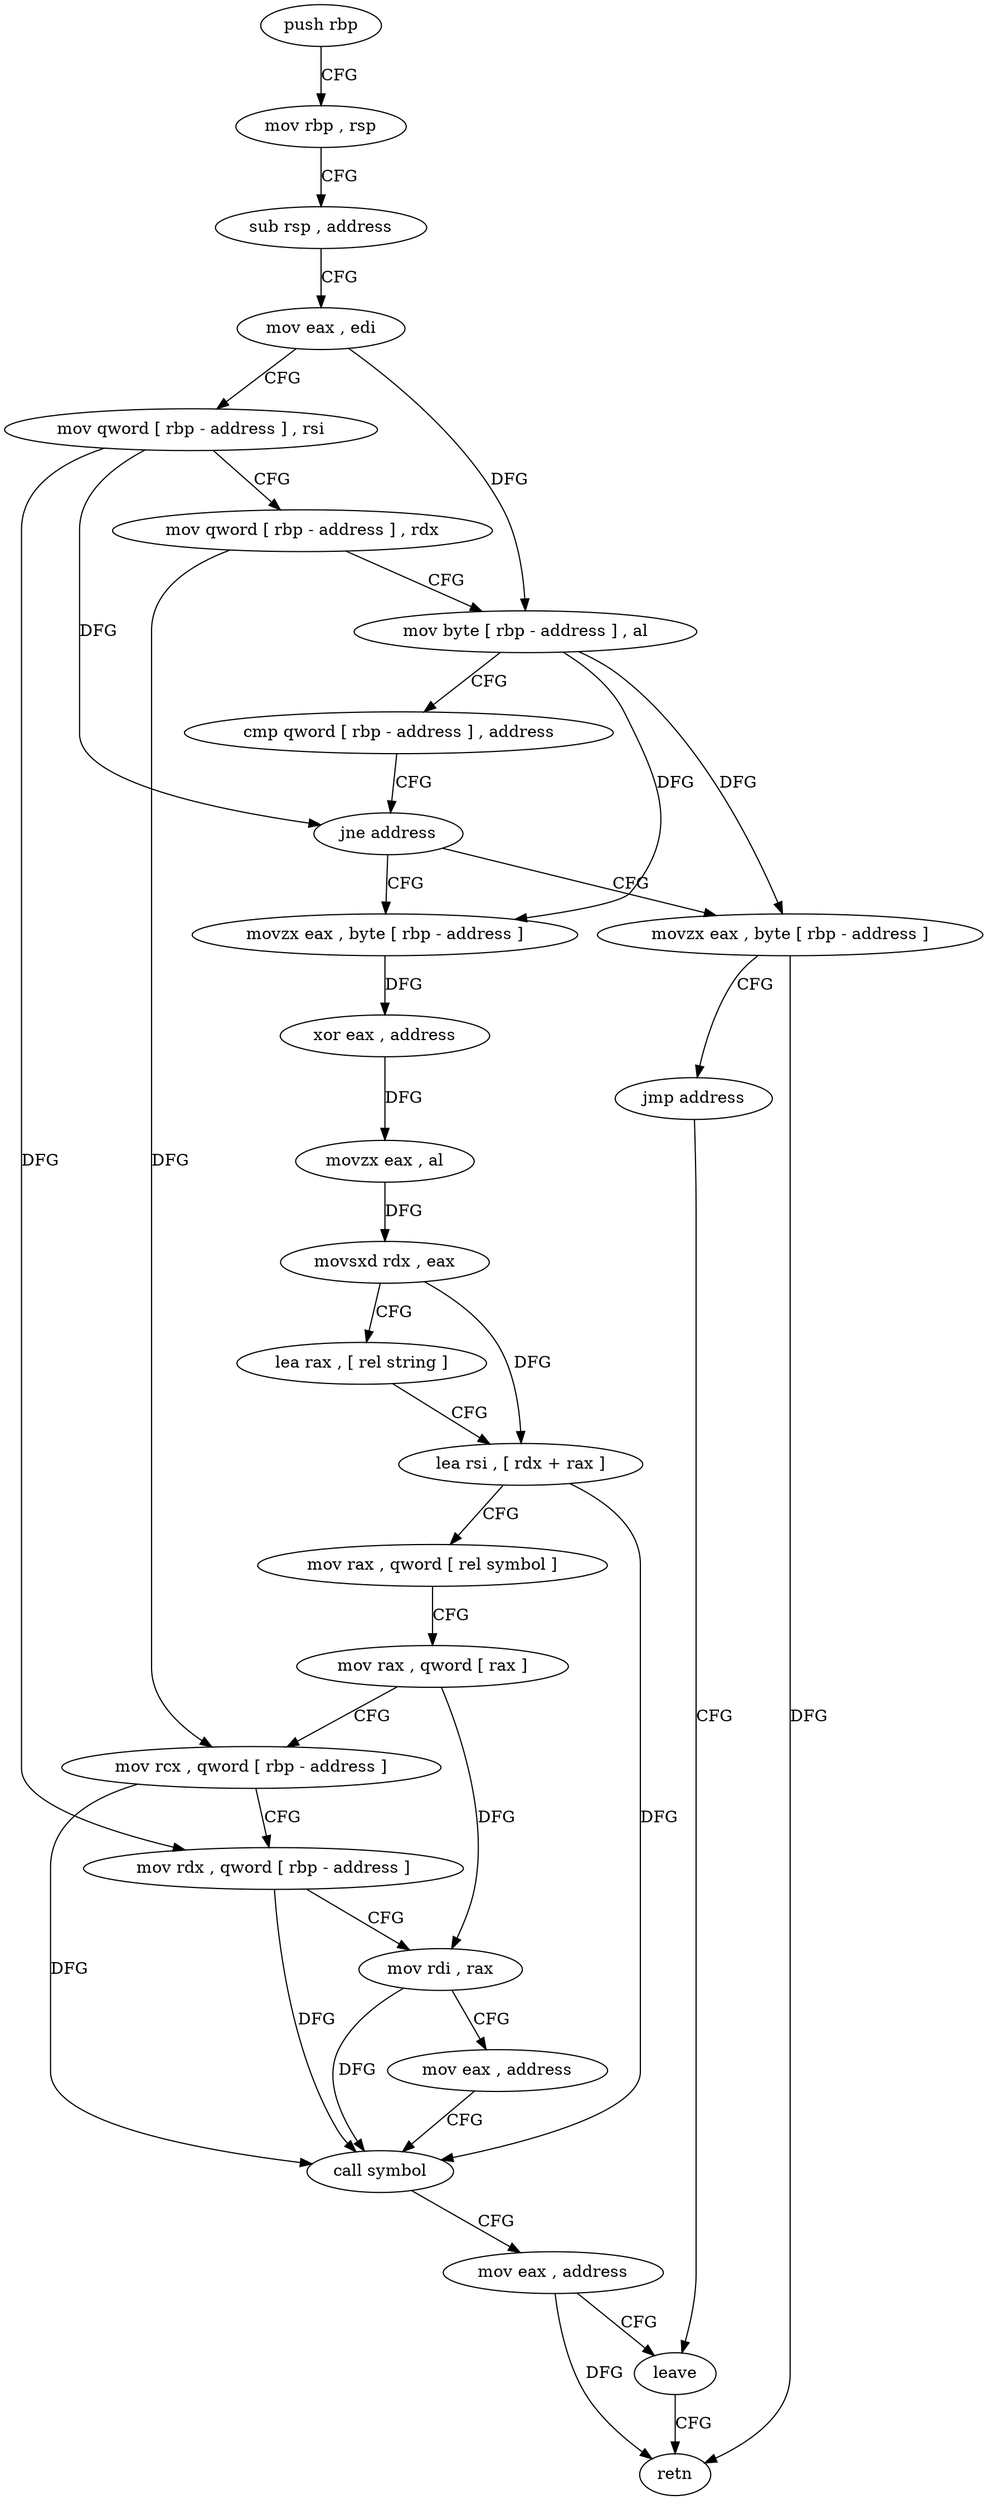 digraph "func" {
"250125" [label = "push rbp" ]
"250126" [label = "mov rbp , rsp" ]
"250129" [label = "sub rsp , address" ]
"250133" [label = "mov eax , edi" ]
"250135" [label = "mov qword [ rbp - address ] , rsi" ]
"250139" [label = "mov qword [ rbp - address ] , rdx" ]
"250143" [label = "mov byte [ rbp - address ] , al" ]
"250146" [label = "cmp qword [ rbp - address ] , address" ]
"250151" [label = "jne address" ]
"250159" [label = "movzx eax , byte [ rbp - address ]" ]
"250153" [label = "movzx eax , byte [ rbp - address ]" ]
"250163" [label = "xor eax , address" ]
"250166" [label = "movzx eax , al" ]
"250169" [label = "movsxd rdx , eax" ]
"250172" [label = "lea rax , [ rel string ]" ]
"250179" [label = "lea rsi , [ rdx + rax ]" ]
"250183" [label = "mov rax , qword [ rel symbol ]" ]
"250190" [label = "mov rax , qword [ rax ]" ]
"250193" [label = "mov rcx , qword [ rbp - address ]" ]
"250197" [label = "mov rdx , qword [ rbp - address ]" ]
"250201" [label = "mov rdi , rax" ]
"250204" [label = "mov eax , address" ]
"250209" [label = "call symbol" ]
"250214" [label = "mov eax , address" ]
"250219" [label = "leave" ]
"250157" [label = "jmp address" ]
"250220" [label = "retn" ]
"250125" -> "250126" [ label = "CFG" ]
"250126" -> "250129" [ label = "CFG" ]
"250129" -> "250133" [ label = "CFG" ]
"250133" -> "250135" [ label = "CFG" ]
"250133" -> "250143" [ label = "DFG" ]
"250135" -> "250139" [ label = "CFG" ]
"250135" -> "250151" [ label = "DFG" ]
"250135" -> "250197" [ label = "DFG" ]
"250139" -> "250143" [ label = "CFG" ]
"250139" -> "250193" [ label = "DFG" ]
"250143" -> "250146" [ label = "CFG" ]
"250143" -> "250159" [ label = "DFG" ]
"250143" -> "250153" [ label = "DFG" ]
"250146" -> "250151" [ label = "CFG" ]
"250151" -> "250159" [ label = "CFG" ]
"250151" -> "250153" [ label = "CFG" ]
"250159" -> "250163" [ label = "DFG" ]
"250153" -> "250157" [ label = "CFG" ]
"250153" -> "250220" [ label = "DFG" ]
"250163" -> "250166" [ label = "DFG" ]
"250166" -> "250169" [ label = "DFG" ]
"250169" -> "250172" [ label = "CFG" ]
"250169" -> "250179" [ label = "DFG" ]
"250172" -> "250179" [ label = "CFG" ]
"250179" -> "250183" [ label = "CFG" ]
"250179" -> "250209" [ label = "DFG" ]
"250183" -> "250190" [ label = "CFG" ]
"250190" -> "250193" [ label = "CFG" ]
"250190" -> "250201" [ label = "DFG" ]
"250193" -> "250197" [ label = "CFG" ]
"250193" -> "250209" [ label = "DFG" ]
"250197" -> "250201" [ label = "CFG" ]
"250197" -> "250209" [ label = "DFG" ]
"250201" -> "250204" [ label = "CFG" ]
"250201" -> "250209" [ label = "DFG" ]
"250204" -> "250209" [ label = "CFG" ]
"250209" -> "250214" [ label = "CFG" ]
"250214" -> "250219" [ label = "CFG" ]
"250214" -> "250220" [ label = "DFG" ]
"250219" -> "250220" [ label = "CFG" ]
"250157" -> "250219" [ label = "CFG" ]
}
